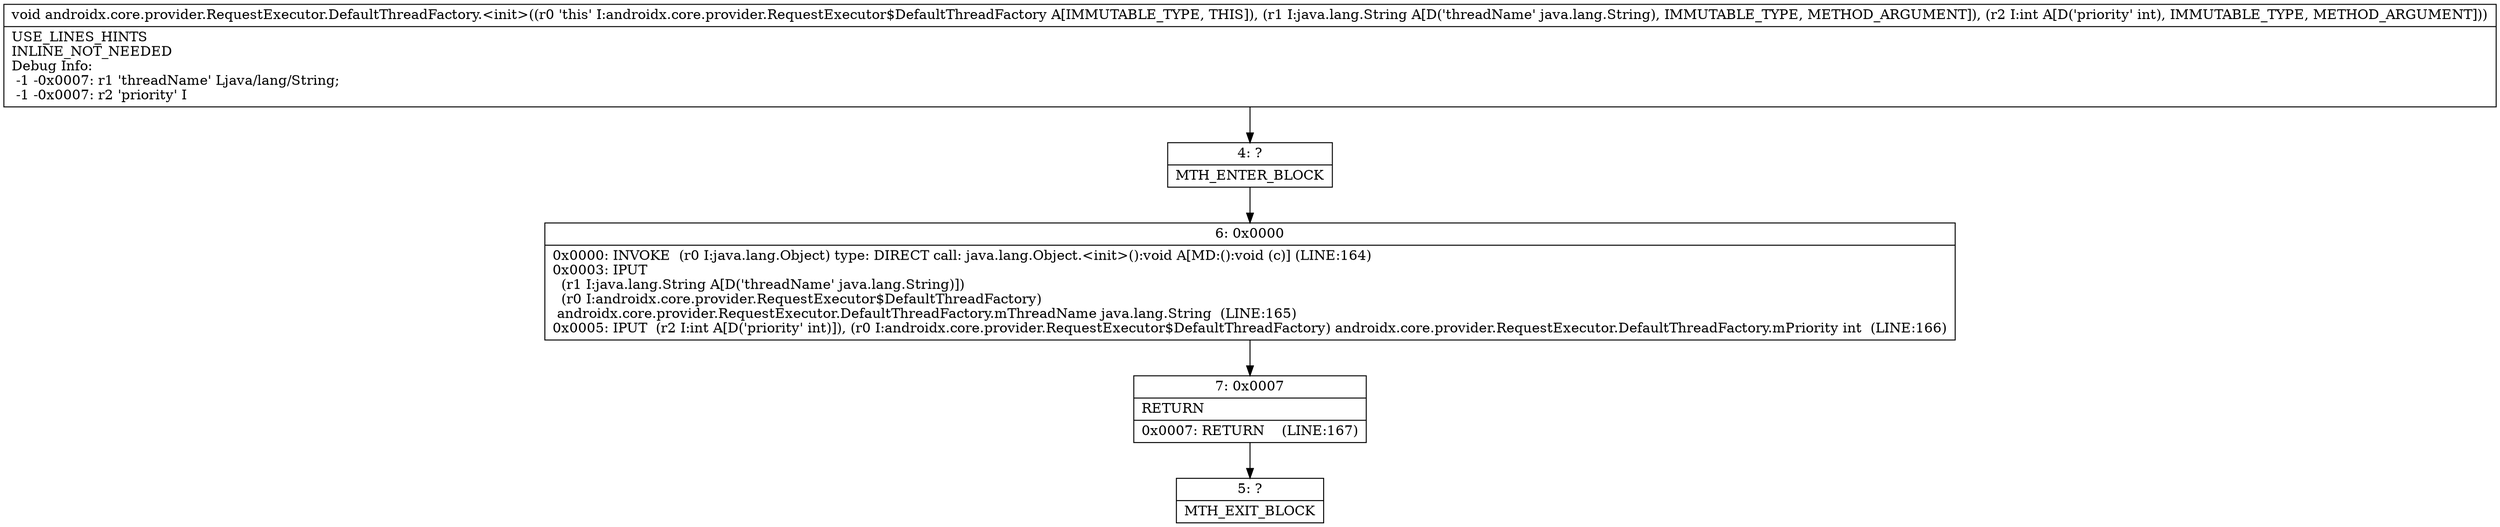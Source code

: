 digraph "CFG forandroidx.core.provider.RequestExecutor.DefaultThreadFactory.\<init\>(Ljava\/lang\/String;I)V" {
Node_4 [shape=record,label="{4\:\ ?|MTH_ENTER_BLOCK\l}"];
Node_6 [shape=record,label="{6\:\ 0x0000|0x0000: INVOKE  (r0 I:java.lang.Object) type: DIRECT call: java.lang.Object.\<init\>():void A[MD:():void (c)] (LINE:164)\l0x0003: IPUT  \l  (r1 I:java.lang.String A[D('threadName' java.lang.String)])\l  (r0 I:androidx.core.provider.RequestExecutor$DefaultThreadFactory)\l androidx.core.provider.RequestExecutor.DefaultThreadFactory.mThreadName java.lang.String  (LINE:165)\l0x0005: IPUT  (r2 I:int A[D('priority' int)]), (r0 I:androidx.core.provider.RequestExecutor$DefaultThreadFactory) androidx.core.provider.RequestExecutor.DefaultThreadFactory.mPriority int  (LINE:166)\l}"];
Node_7 [shape=record,label="{7\:\ 0x0007|RETURN\l|0x0007: RETURN    (LINE:167)\l}"];
Node_5 [shape=record,label="{5\:\ ?|MTH_EXIT_BLOCK\l}"];
MethodNode[shape=record,label="{void androidx.core.provider.RequestExecutor.DefaultThreadFactory.\<init\>((r0 'this' I:androidx.core.provider.RequestExecutor$DefaultThreadFactory A[IMMUTABLE_TYPE, THIS]), (r1 I:java.lang.String A[D('threadName' java.lang.String), IMMUTABLE_TYPE, METHOD_ARGUMENT]), (r2 I:int A[D('priority' int), IMMUTABLE_TYPE, METHOD_ARGUMENT]))  | USE_LINES_HINTS\lINLINE_NOT_NEEDED\lDebug Info:\l  \-1 \-0x0007: r1 'threadName' Ljava\/lang\/String;\l  \-1 \-0x0007: r2 'priority' I\l}"];
MethodNode -> Node_4;Node_4 -> Node_6;
Node_6 -> Node_7;
Node_7 -> Node_5;
}

